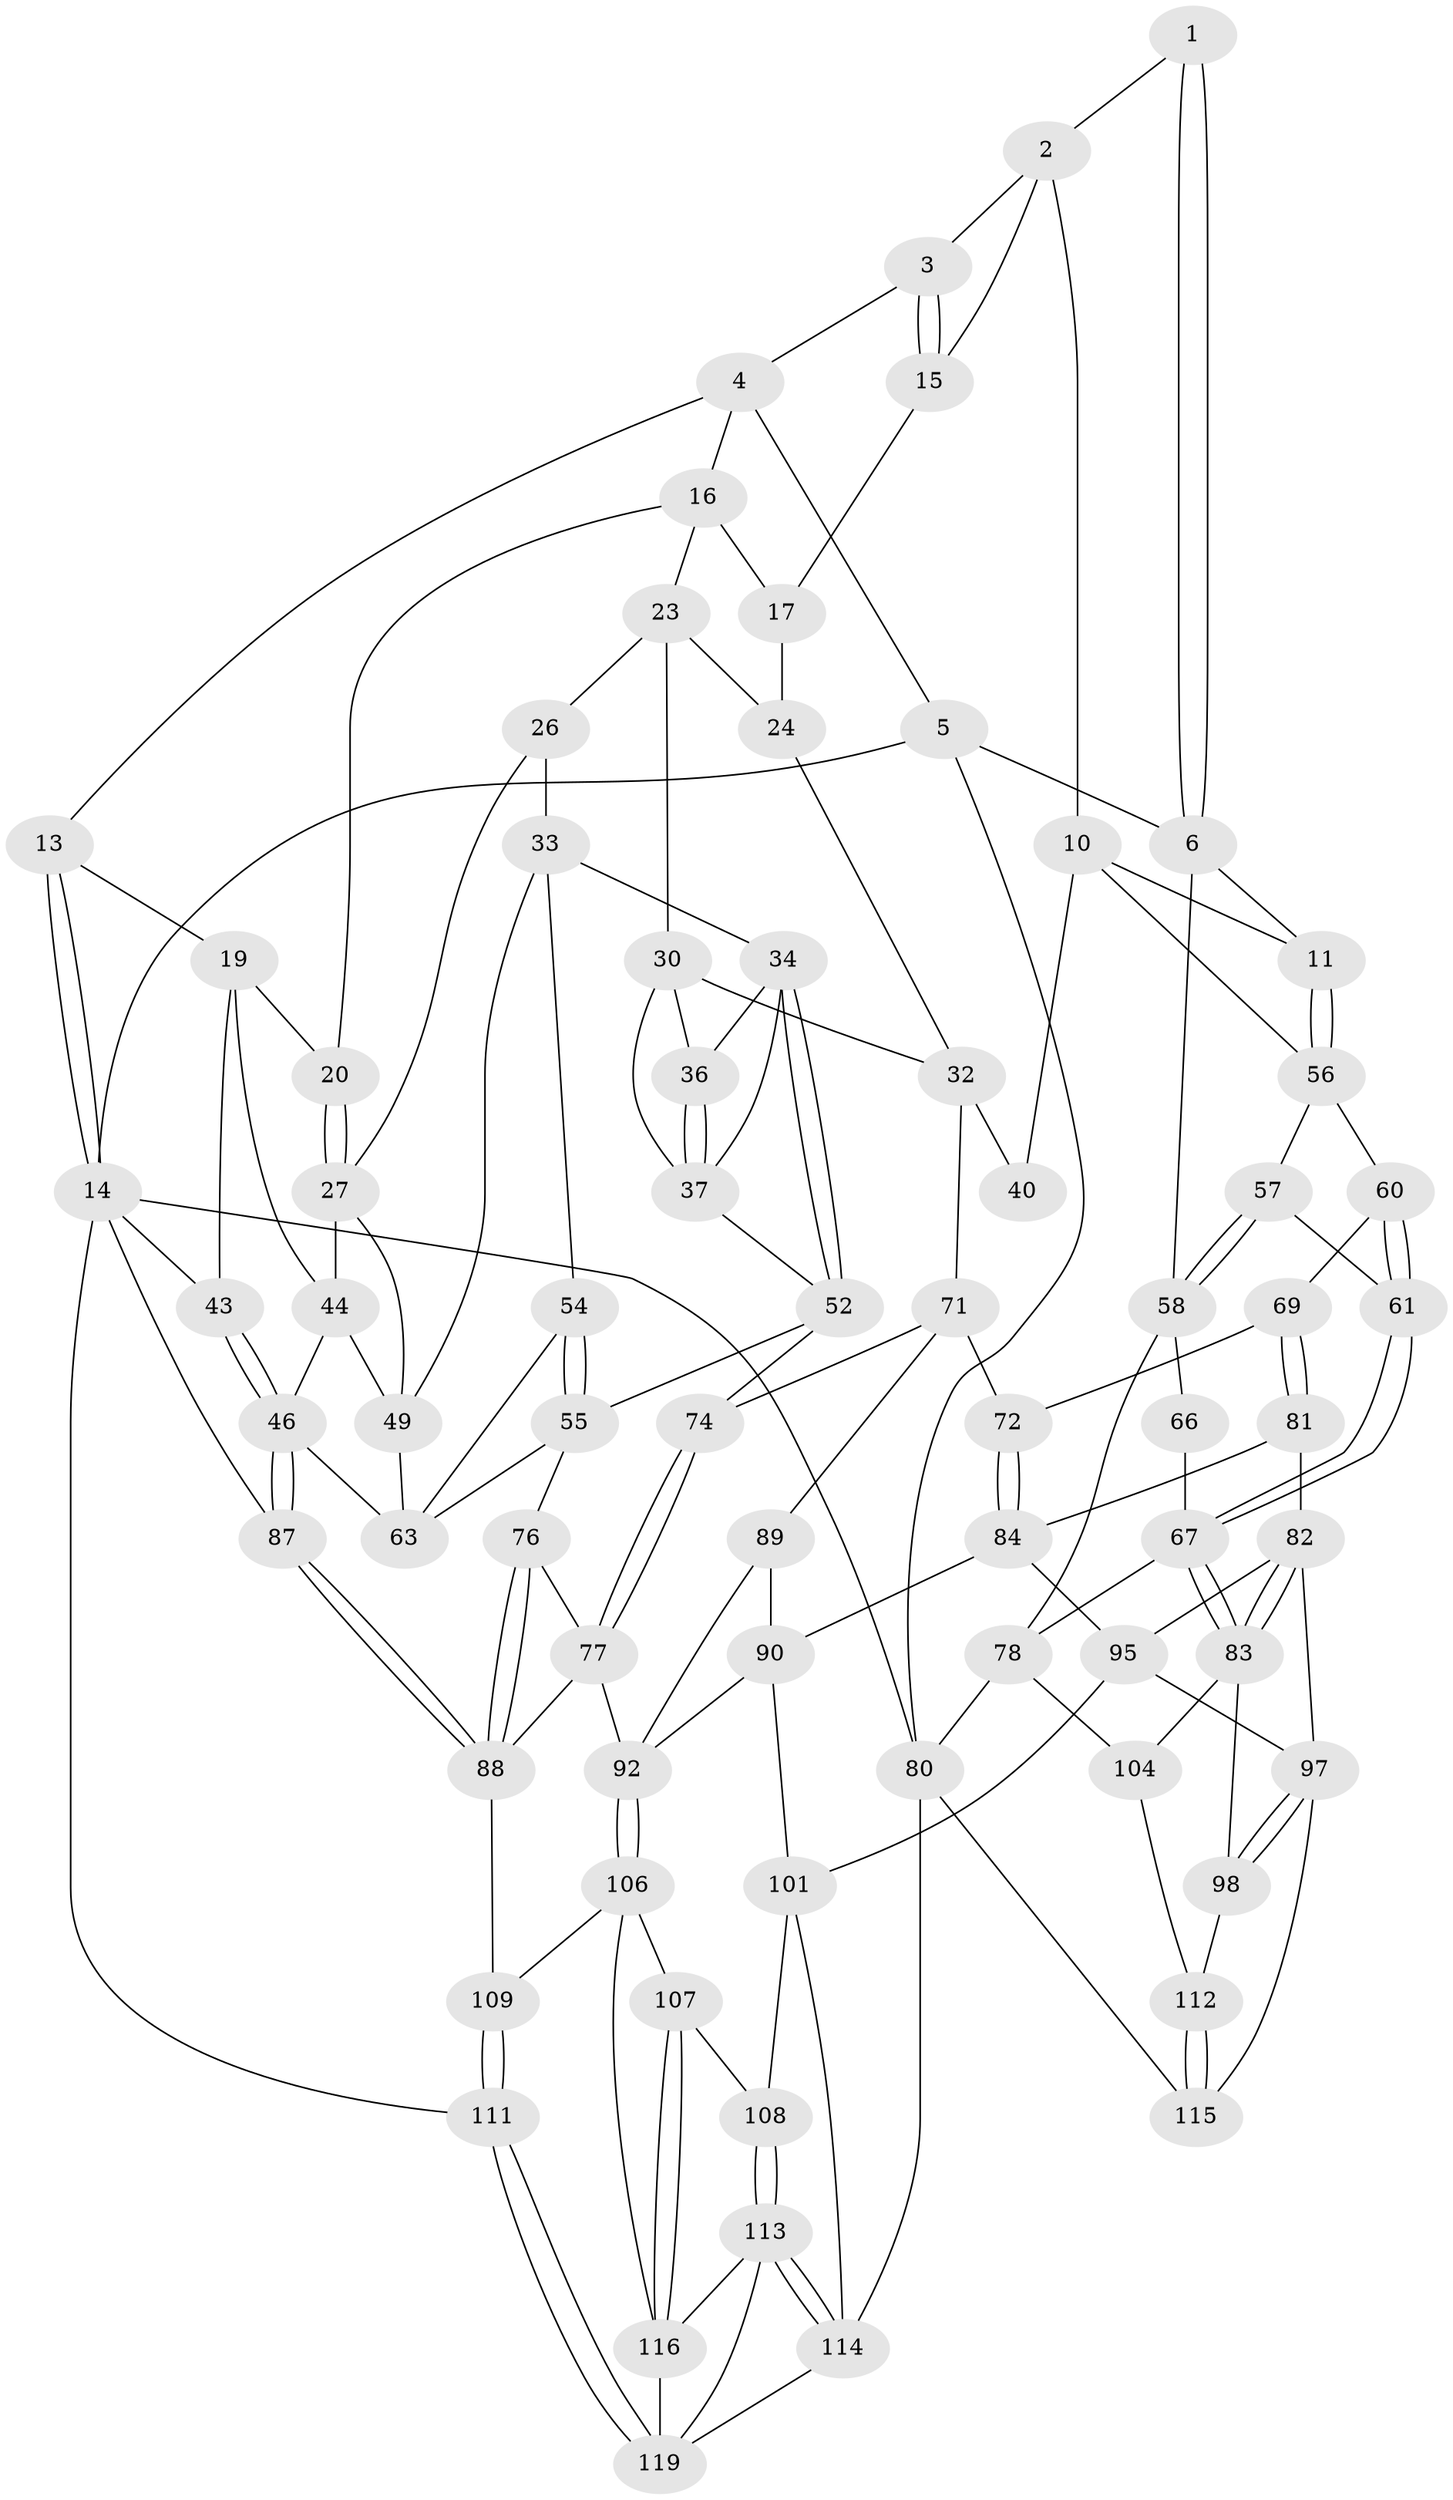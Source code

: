 // original degree distribution, {3: 0.040983606557377046, 4: 0.21311475409836064, 5: 0.5, 6: 0.2459016393442623}
// Generated by graph-tools (version 1.1) at 2025/11/02/27/25 16:11:52]
// undirected, 74 vertices, 160 edges
graph export_dot {
graph [start="1"]
  node [color=gray90,style=filled];
  1 [pos="+0.1672112601495165+0"];
  2 [pos="+0.34830343235845507+0.0387166051827614",super="+9"];
  3 [pos="+0.44632743771514427+0.017597826337568904"];
  4 [pos="+0.5404556102981566+0",super="+12"];
  5 [pos="+0.1550967938064058+0",super="+8"];
  6 [pos="+0.24260916295017557+0.18306949889883659",super="+7"];
  10 [pos="+0.28883656518095496+0.22122724460351334",super="+41"];
  11 [pos="+0.2754186168967117+0.223212240675336"];
  13 [pos="+0.8721383321917864+0"];
  14 [pos="+1+0",super="+86"];
  15 [pos="+0.396942425412696+0.18670442372316814"];
  16 [pos="+0.7203675030211063+0",super="+22"];
  17 [pos="+0.5167352249825709+0.1287959864750024",super="+18"];
  19 [pos="+0.929873873521007+0.2274171763130378",super="+42"];
  20 [pos="+0.9251686769733711+0.22939082113477516",super="+21"];
  23 [pos="+0.6933540734478685+0.15169745614131971",super="+25"];
  24 [pos="+0.6188143105062625+0.1992269361365833",super="+29"];
  26 [pos="+0.7950353969780318+0.21275447234751985",super="+28"];
  27 [pos="+0.8967180199463926+0.2732505703363197",super="+45"];
  30 [pos="+0.70889930833761+0.19316843908350823",super="+31"];
  32 [pos="+0.5603219749839631+0.37464190481714393",super="+39"];
  33 [pos="+0.8405510883031833+0.30411703660873085",super="+51"];
  34 [pos="+0.7952645253237051+0.30690485098651255",super="+35"];
  36 [pos="+0.7237510870995876+0.22163446425633823"];
  37 [pos="+0.6759231502841904+0.35890741021639233",super="+38"];
  40 [pos="+0.45541947789138587+0.40187147048729843"];
  43 [pos="+1+0.12607341463119984"];
  44 [pos="+1+0.3096861307515427",super="+48"];
  46 [pos="+1+0.47508597331232577",super="+47"];
  49 [pos="+0.9447904330281449+0.3672008832004713",super="+50"];
  52 [pos="+0.7494705926194135+0.433482816422637",super="+53"];
  54 [pos="+0.8291372799182153+0.4123975345843423"];
  55 [pos="+0.797734189640945+0.43828116096738917",super="+73"];
  56 [pos="+0.2544720039105392+0.26518142942780437",super="+59"];
  57 [pos="+0.09270689525195712+0.3216829445431132"];
  58 [pos="+0+0.15080629961975878",super="+65"];
  60 [pos="+0.25993606044090417+0.3985235955689051"];
  61 [pos="+0.1134388546886313+0.4736302096505293",super="+62"];
  63 [pos="+0.901733442258213+0.4447479907513256",super="+64"];
  66 [pos="+0.026980687104853608+0.40077219270214226"];
  67 [pos="+0.05984151053948085+0.5919783426927121",super="+68"];
  69 [pos="+0.29030468440561064+0.45338067573623936",super="+70"];
  71 [pos="+0.4893675431815014+0.531924230987615",super="+75"];
  72 [pos="+0.4553396366118622+0.5735856172260692"];
  74 [pos="+0.6928509826315367+0.5738514145790243"];
  76 [pos="+0.8862017461161655+0.5546979146904429"];
  77 [pos="+0.7918961355203532+0.6053640473151819",super="+91"];
  78 [pos="+0+0.6019145848981687",super="+79"];
  80 [pos="+0+1",super="+120"];
  81 [pos="+0.29876600220883204+0.5235053428863945"];
  82 [pos="+0.18016074371644225+0.6086329061950607",super="+96"];
  83 [pos="+0.10430495141635661+0.6209844731218173",super="+99"];
  84 [pos="+0.43408692683734307+0.6050076150908186",super="+85"];
  87 [pos="+1+0.745276118147521"];
  88 [pos="+0.9759245573749571+0.7029533831406856",super="+94"];
  89 [pos="+0.6524658977301735+0.6437106583712886"];
  90 [pos="+0.4777515764312081+0.6407609422589254",super="+100"];
  92 [pos="+0.6875194791553243+0.7508749086026486",super="+93"];
  95 [pos="+0.3763089786924562+0.6790438609944779",super="+103"];
  97 [pos="+0.3251009418605979+0.8226010038924964",super="+105"];
  98 [pos="+0.15050380304217453+0.7672365298465093"];
  101 [pos="+0.5288997080674124+0.7845558396096962",super="+102"];
  104 [pos="+0.012104388771347183+0.863787246247545"];
  106 [pos="+0.6902135840346257+0.824052647368667",super="+110"];
  107 [pos="+0.6190301389989432+0.8432261256754308"];
  108 [pos="+0.5649832391258436+0.8259623155147137"];
  109 [pos="+0.8437759322101465+0.8447678902744578"];
  111 [pos="+1+1"];
  112 [pos="+0.15179204093877974+0.8750263395929924"];
  113 [pos="+0.5144007164877544+0.9090125841999619",super="+117"];
  114 [pos="+0.4405287923211432+0.9422482234867057",super="+121"];
  115 [pos="+0.18615105436752513+1"];
  116 [pos="+0.609514305713499+0.9074490941117982",super="+118"];
  119 [pos="+0.7548212167758912+1",super="+122"];
  1 -- 2;
  1 -- 6;
  1 -- 6;
  2 -- 3;
  2 -- 10;
  2 -- 15;
  3 -- 4;
  3 -- 15;
  3 -- 15;
  4 -- 5;
  4 -- 16;
  4 -- 13;
  5 -- 80;
  5 -- 6;
  5 -- 14;
  6 -- 11;
  6 -- 58;
  10 -- 11;
  10 -- 40;
  10 -- 56;
  11 -- 56;
  11 -- 56;
  13 -- 14;
  13 -- 14;
  13 -- 19;
  14 -- 43;
  14 -- 80;
  14 -- 87;
  14 -- 111;
  15 -- 17;
  16 -- 17;
  16 -- 23;
  16 -- 20;
  17 -- 24 [weight=2];
  19 -- 20;
  19 -- 43;
  19 -- 44;
  20 -- 27;
  20 -- 27;
  23 -- 24;
  23 -- 26;
  23 -- 30;
  24 -- 32;
  26 -- 33;
  26 -- 27;
  27 -- 49;
  27 -- 44;
  30 -- 36;
  30 -- 32;
  30 -- 37;
  32 -- 40;
  32 -- 71;
  33 -- 34;
  33 -- 54;
  33 -- 49;
  34 -- 52;
  34 -- 52;
  34 -- 36;
  34 -- 37;
  36 -- 37;
  36 -- 37;
  37 -- 52;
  43 -- 46;
  43 -- 46;
  44 -- 49;
  44 -- 46;
  46 -- 87;
  46 -- 87;
  46 -- 63;
  49 -- 63;
  52 -- 55;
  52 -- 74;
  54 -- 55;
  54 -- 55;
  54 -- 63;
  55 -- 76;
  55 -- 63;
  56 -- 57;
  56 -- 60;
  57 -- 58;
  57 -- 58;
  57 -- 61;
  58 -- 66;
  58 -- 78;
  60 -- 61;
  60 -- 61;
  60 -- 69;
  61 -- 67;
  61 -- 67;
  66 -- 67;
  67 -- 83;
  67 -- 83;
  67 -- 78;
  69 -- 81;
  69 -- 81;
  69 -- 72;
  71 -- 72;
  71 -- 89;
  71 -- 74;
  72 -- 84;
  72 -- 84;
  74 -- 77;
  74 -- 77;
  76 -- 77;
  76 -- 88;
  76 -- 88;
  77 -- 92;
  77 -- 88;
  78 -- 80;
  78 -- 104;
  80 -- 115;
  80 -- 114;
  81 -- 82;
  81 -- 84;
  82 -- 83;
  82 -- 83;
  82 -- 97;
  82 -- 95;
  83 -- 104;
  83 -- 98;
  84 -- 90;
  84 -- 95;
  87 -- 88;
  87 -- 88;
  88 -- 109;
  89 -- 90;
  89 -- 92;
  90 -- 101;
  90 -- 92;
  92 -- 106;
  92 -- 106;
  95 -- 97;
  95 -- 101;
  97 -- 98;
  97 -- 98;
  97 -- 115;
  98 -- 112;
  101 -- 108;
  101 -- 114;
  104 -- 112;
  106 -- 107;
  106 -- 109;
  106 -- 116;
  107 -- 108;
  107 -- 116;
  107 -- 116;
  108 -- 113;
  108 -- 113;
  109 -- 111;
  109 -- 111;
  111 -- 119;
  111 -- 119;
  112 -- 115;
  112 -- 115;
  113 -- 114;
  113 -- 114;
  113 -- 116;
  113 -- 119;
  114 -- 119;
  116 -- 119;
}
